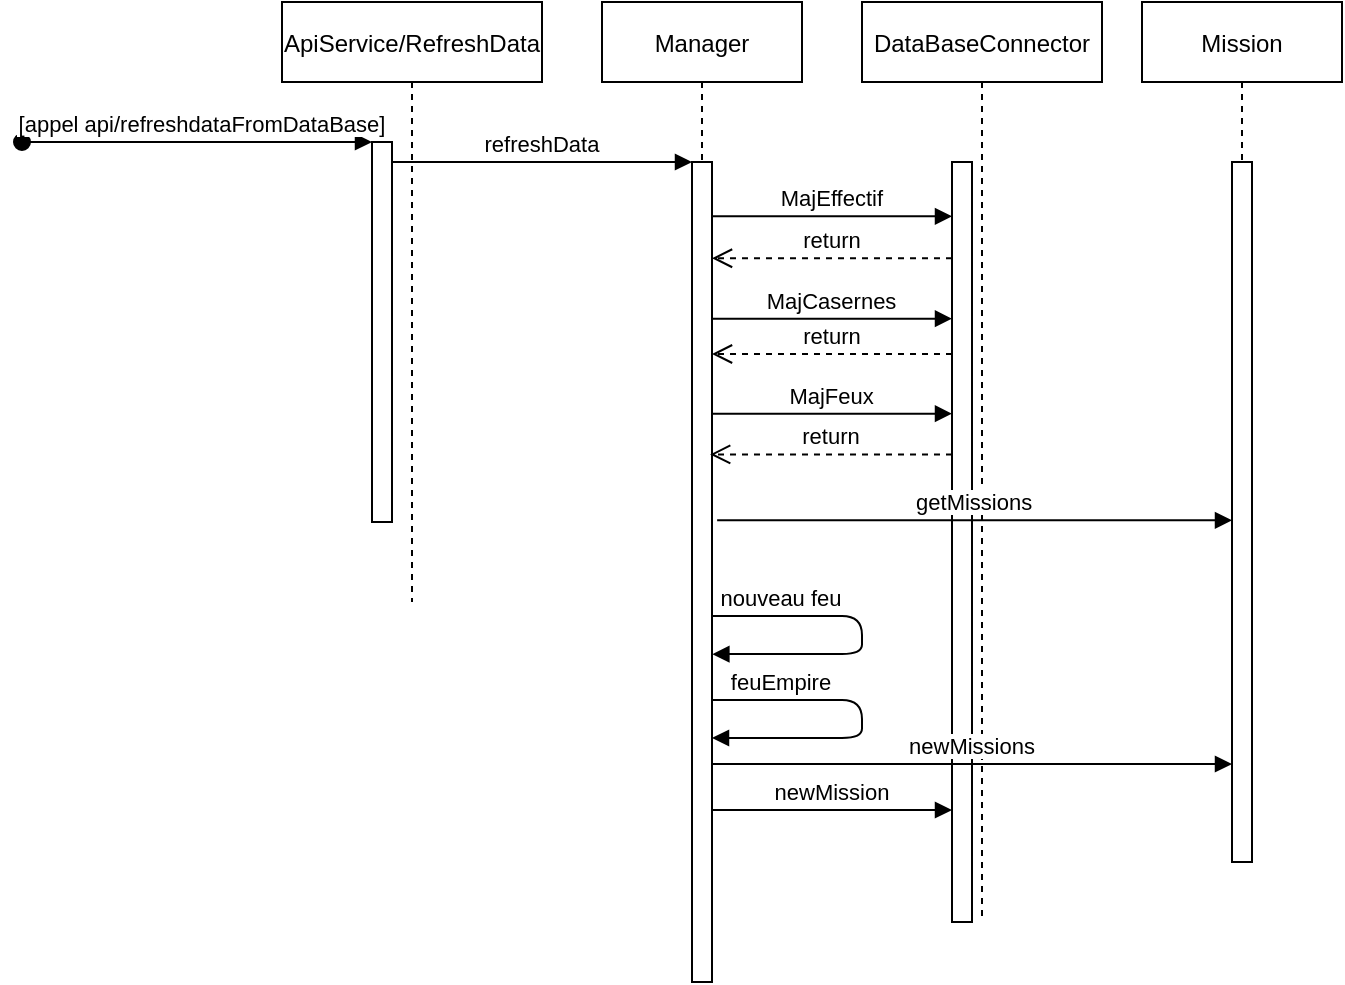 <mxfile version="14.0.4" type="github">
  <diagram id="kgpKYQtTHZ0yAKxKKP6v" name="Page-1">
    <mxGraphModel dx="2001" dy="627" grid="1" gridSize="10" guides="1" tooltips="1" connect="1" arrows="1" fold="1" page="1" pageScale="1" pageWidth="850" pageHeight="1100" math="0" shadow="0">
      <root>
        <mxCell id="0" />
        <mxCell id="1" parent="0" />
        <mxCell id="3nuBFxr9cyL0pnOWT2aG-1" value="ApiService/RefreshData" style="shape=umlLifeline;perimeter=lifelinePerimeter;container=1;collapsible=0;recursiveResize=0;rounded=0;shadow=0;strokeWidth=1;" parent="1" vertex="1">
          <mxGeometry x="90" y="80" width="130" height="300" as="geometry" />
        </mxCell>
        <mxCell id="3nuBFxr9cyL0pnOWT2aG-2" value="" style="points=[];perimeter=orthogonalPerimeter;rounded=0;shadow=0;strokeWidth=1;" parent="3nuBFxr9cyL0pnOWT2aG-1" vertex="1">
          <mxGeometry x="45" y="70" width="10" height="190" as="geometry" />
        </mxCell>
        <mxCell id="3nuBFxr9cyL0pnOWT2aG-3" value="[appel api/refreshdataFromDataBase]" style="verticalAlign=bottom;startArrow=oval;endArrow=block;startSize=8;shadow=0;strokeWidth=1;" parent="3nuBFxr9cyL0pnOWT2aG-1" target="3nuBFxr9cyL0pnOWT2aG-2" edge="1">
          <mxGeometry x="0.029" relative="1" as="geometry">
            <mxPoint x="-130" y="70" as="sourcePoint" />
            <mxPoint as="offset" />
          </mxGeometry>
        </mxCell>
        <mxCell id="3nuBFxr9cyL0pnOWT2aG-5" value="Manager" style="shape=umlLifeline;perimeter=lifelinePerimeter;container=1;collapsible=0;recursiveResize=0;rounded=0;shadow=0;strokeWidth=1;" parent="1" vertex="1">
          <mxGeometry x="250" y="80" width="100" height="490" as="geometry" />
        </mxCell>
        <mxCell id="3nuBFxr9cyL0pnOWT2aG-6" value="" style="points=[];perimeter=orthogonalPerimeter;rounded=0;shadow=0;strokeWidth=1;" parent="3nuBFxr9cyL0pnOWT2aG-5" vertex="1">
          <mxGeometry x="45" y="80" width="10" height="410" as="geometry" />
        </mxCell>
        <mxCell id="DopvcjN36Z4AIwr0QMlW-15" value="nouveau feu" style="verticalAlign=bottom;endArrow=block;shadow=0;strokeWidth=1;entryX=1.02;entryY=0.909;entryDx=0;entryDy=0;entryPerimeter=0;" edge="1" parent="3nuBFxr9cyL0pnOWT2aG-5">
          <mxGeometry x="-0.589" relative="1" as="geometry">
            <mxPoint x="55" y="307" as="sourcePoint" />
            <mxPoint x="55.2" y="326.07" as="targetPoint" />
            <Array as="points">
              <mxPoint x="130" y="307" />
              <mxPoint x="130" y="326" />
            </Array>
            <mxPoint as="offset" />
          </mxGeometry>
        </mxCell>
        <mxCell id="DopvcjN36Z4AIwr0QMlW-23" value="feuEmpire" style="verticalAlign=bottom;endArrow=block;shadow=0;strokeWidth=1;" edge="1" parent="3nuBFxr9cyL0pnOWT2aG-5" source="3nuBFxr9cyL0pnOWT2aG-6" target="3nuBFxr9cyL0pnOWT2aG-6">
          <mxGeometry x="-0.589" relative="1" as="geometry">
            <mxPoint x="55" y="349" as="sourcePoint" />
            <mxPoint x="55.2" y="368.07" as="targetPoint" />
            <Array as="points">
              <mxPoint x="130" y="349" />
              <mxPoint x="130" y="368" />
            </Array>
            <mxPoint as="offset" />
          </mxGeometry>
        </mxCell>
        <mxCell id="3nuBFxr9cyL0pnOWT2aG-8" value="refreshData" style="verticalAlign=bottom;endArrow=block;entryX=0;entryY=0;shadow=0;strokeWidth=1;" parent="1" source="3nuBFxr9cyL0pnOWT2aG-2" target="3nuBFxr9cyL0pnOWT2aG-6" edge="1">
          <mxGeometry relative="1" as="geometry">
            <mxPoint x="275" y="160" as="sourcePoint" />
          </mxGeometry>
        </mxCell>
        <mxCell id="DopvcjN36Z4AIwr0QMlW-1" value="DataBaseConnector" style="shape=umlLifeline;perimeter=lifelinePerimeter;container=1;collapsible=0;recursiveResize=0;rounded=0;shadow=0;strokeWidth=1;" vertex="1" parent="1">
          <mxGeometry x="380" y="80" width="120" height="460" as="geometry" />
        </mxCell>
        <mxCell id="DopvcjN36Z4AIwr0QMlW-2" value="" style="points=[];perimeter=orthogonalPerimeter;rounded=0;shadow=0;strokeWidth=1;" vertex="1" parent="DopvcjN36Z4AIwr0QMlW-1">
          <mxGeometry x="45" y="80" width="10" height="380" as="geometry" />
        </mxCell>
        <mxCell id="DopvcjN36Z4AIwr0QMlW-3" value="MajEffectif" style="verticalAlign=bottom;endArrow=block;shadow=0;strokeWidth=1;exitX=0.997;exitY=0.089;exitDx=0;exitDy=0;exitPerimeter=0;" edge="1" parent="1" target="DopvcjN36Z4AIwr0QMlW-2">
          <mxGeometry relative="1" as="geometry">
            <mxPoint x="304.97" y="187.15" as="sourcePoint" />
            <mxPoint x="425.14" y="207.3" as="targetPoint" />
          </mxGeometry>
        </mxCell>
        <mxCell id="DopvcjN36Z4AIwr0QMlW-4" value="MajCasernes" style="verticalAlign=bottom;endArrow=block;shadow=0;strokeWidth=1;exitX=0.979;exitY=0.252;exitDx=0;exitDy=0;exitPerimeter=0;" edge="1" parent="1" target="DopvcjN36Z4AIwr0QMlW-2">
          <mxGeometry relative="1" as="geometry">
            <mxPoint x="304.79" y="238.32" as="sourcePoint" />
            <mxPoint x="420" y="239" as="targetPoint" />
          </mxGeometry>
        </mxCell>
        <mxCell id="DopvcjN36Z4AIwr0QMlW-5" value="MajFeux" style="verticalAlign=bottom;endArrow=block;shadow=0;strokeWidth=1;exitX=0.979;exitY=0.374;exitDx=0;exitDy=0;exitPerimeter=0;" edge="1" parent="1" target="DopvcjN36Z4AIwr0QMlW-2">
          <mxGeometry relative="1" as="geometry">
            <mxPoint x="304.79" y="285.84" as="sourcePoint" />
            <mxPoint x="485.02" y="286.64" as="targetPoint" />
          </mxGeometry>
        </mxCell>
        <mxCell id="DopvcjN36Z4AIwr0QMlW-6" value="return" style="verticalAlign=bottom;endArrow=open;dashed=1;endSize=8;shadow=0;strokeWidth=1;" edge="1" parent="1" source="DopvcjN36Z4AIwr0QMlW-2">
          <mxGeometry relative="1" as="geometry">
            <mxPoint x="305" y="208.12" as="targetPoint" />
            <mxPoint x="483" y="208.12" as="sourcePoint" />
          </mxGeometry>
        </mxCell>
        <mxCell id="DopvcjN36Z4AIwr0QMlW-7" value="return" style="verticalAlign=bottom;endArrow=open;dashed=1;endSize=8;shadow=0;strokeWidth=1;" edge="1" parent="1" source="DopvcjN36Z4AIwr0QMlW-2">
          <mxGeometry relative="1" as="geometry">
            <mxPoint x="305" y="256" as="targetPoint" />
            <mxPoint x="483.47" y="256" as="sourcePoint" />
          </mxGeometry>
        </mxCell>
        <mxCell id="DopvcjN36Z4AIwr0QMlW-9" value="return" style="verticalAlign=bottom;endArrow=open;dashed=1;endSize=8;shadow=0;strokeWidth=1;entryX=0.906;entryY=0.745;entryDx=0;entryDy=0;entryPerimeter=0;" edge="1" parent="1" source="DopvcjN36Z4AIwr0QMlW-2">
          <mxGeometry relative="1" as="geometry">
            <mxPoint x="304.06" y="306.2" as="targetPoint" />
            <mxPoint x="483.78" y="306.68" as="sourcePoint" />
          </mxGeometry>
        </mxCell>
        <mxCell id="DopvcjN36Z4AIwr0QMlW-16" value="Mission" style="shape=umlLifeline;perimeter=lifelinePerimeter;container=1;collapsible=0;recursiveResize=0;rounded=0;shadow=0;strokeWidth=1;" vertex="1" parent="1">
          <mxGeometry x="520" y="80" width="100" height="430" as="geometry" />
        </mxCell>
        <mxCell id="DopvcjN36Z4AIwr0QMlW-17" value="" style="points=[];perimeter=orthogonalPerimeter;rounded=0;shadow=0;strokeWidth=1;" vertex="1" parent="DopvcjN36Z4AIwr0QMlW-16">
          <mxGeometry x="45" y="80" width="10" height="350" as="geometry" />
        </mxCell>
        <mxCell id="DopvcjN36Z4AIwr0QMlW-20" value="newMissions" style="verticalAlign=bottom;endArrow=block;shadow=0;strokeWidth=1;" edge="1" parent="1">
          <mxGeometry relative="1" as="geometry">
            <mxPoint x="305" y="461" as="sourcePoint" />
            <mxPoint x="565" y="461" as="targetPoint" />
          </mxGeometry>
        </mxCell>
        <mxCell id="DopvcjN36Z4AIwr0QMlW-21" value="newMission" style="verticalAlign=bottom;endArrow=block;shadow=0;strokeWidth=1;" edge="1" parent="1">
          <mxGeometry relative="1" as="geometry">
            <mxPoint x="305" y="484" as="sourcePoint" />
            <mxPoint x="425" y="484" as="targetPoint" />
          </mxGeometry>
        </mxCell>
        <mxCell id="DopvcjN36Z4AIwr0QMlW-22" value="getMissions" style="verticalAlign=bottom;endArrow=block;shadow=0;strokeWidth=1;exitX=1.257;exitY=0.493;exitDx=0;exitDy=0;exitPerimeter=0;" edge="1" parent="1">
          <mxGeometry relative="1" as="geometry">
            <mxPoint x="307.57" y="339.13" as="sourcePoint" />
            <mxPoint x="565" y="339.13" as="targetPoint" />
          </mxGeometry>
        </mxCell>
      </root>
    </mxGraphModel>
  </diagram>
</mxfile>
